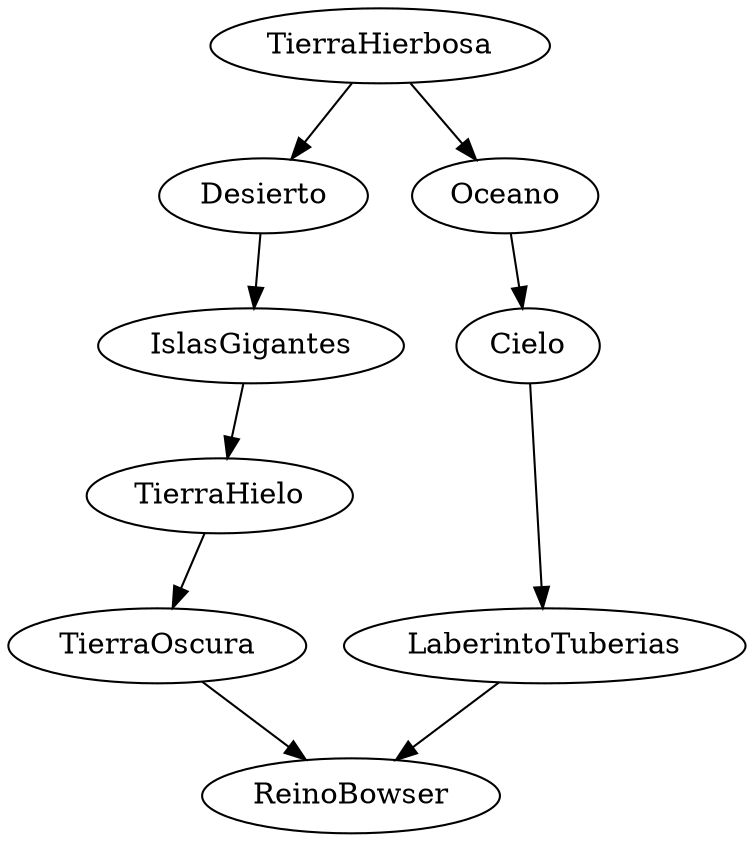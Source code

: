 digraph G {
  TierraHierbosa;
  Desierto;
  IslasGigantes;
  TierraHielo;
  TierraOscura;
  Oceano;
  Cielo;
  LaberintoTuberias;
  ReinoBowser;
  TierraHierbosa -> Desierto;
  Desierto -> IslasGigantes;
  IslasGigantes -> TierraHielo;
  TierraHielo -> TierraOscura;
  TierraOscura -> ReinoBowser;
  TierraHierbosa -> Oceano;
  Oceano -> Cielo;
  Cielo -> LaberintoTuberias;
  LaberintoTuberias -> ReinoBowser;
}
